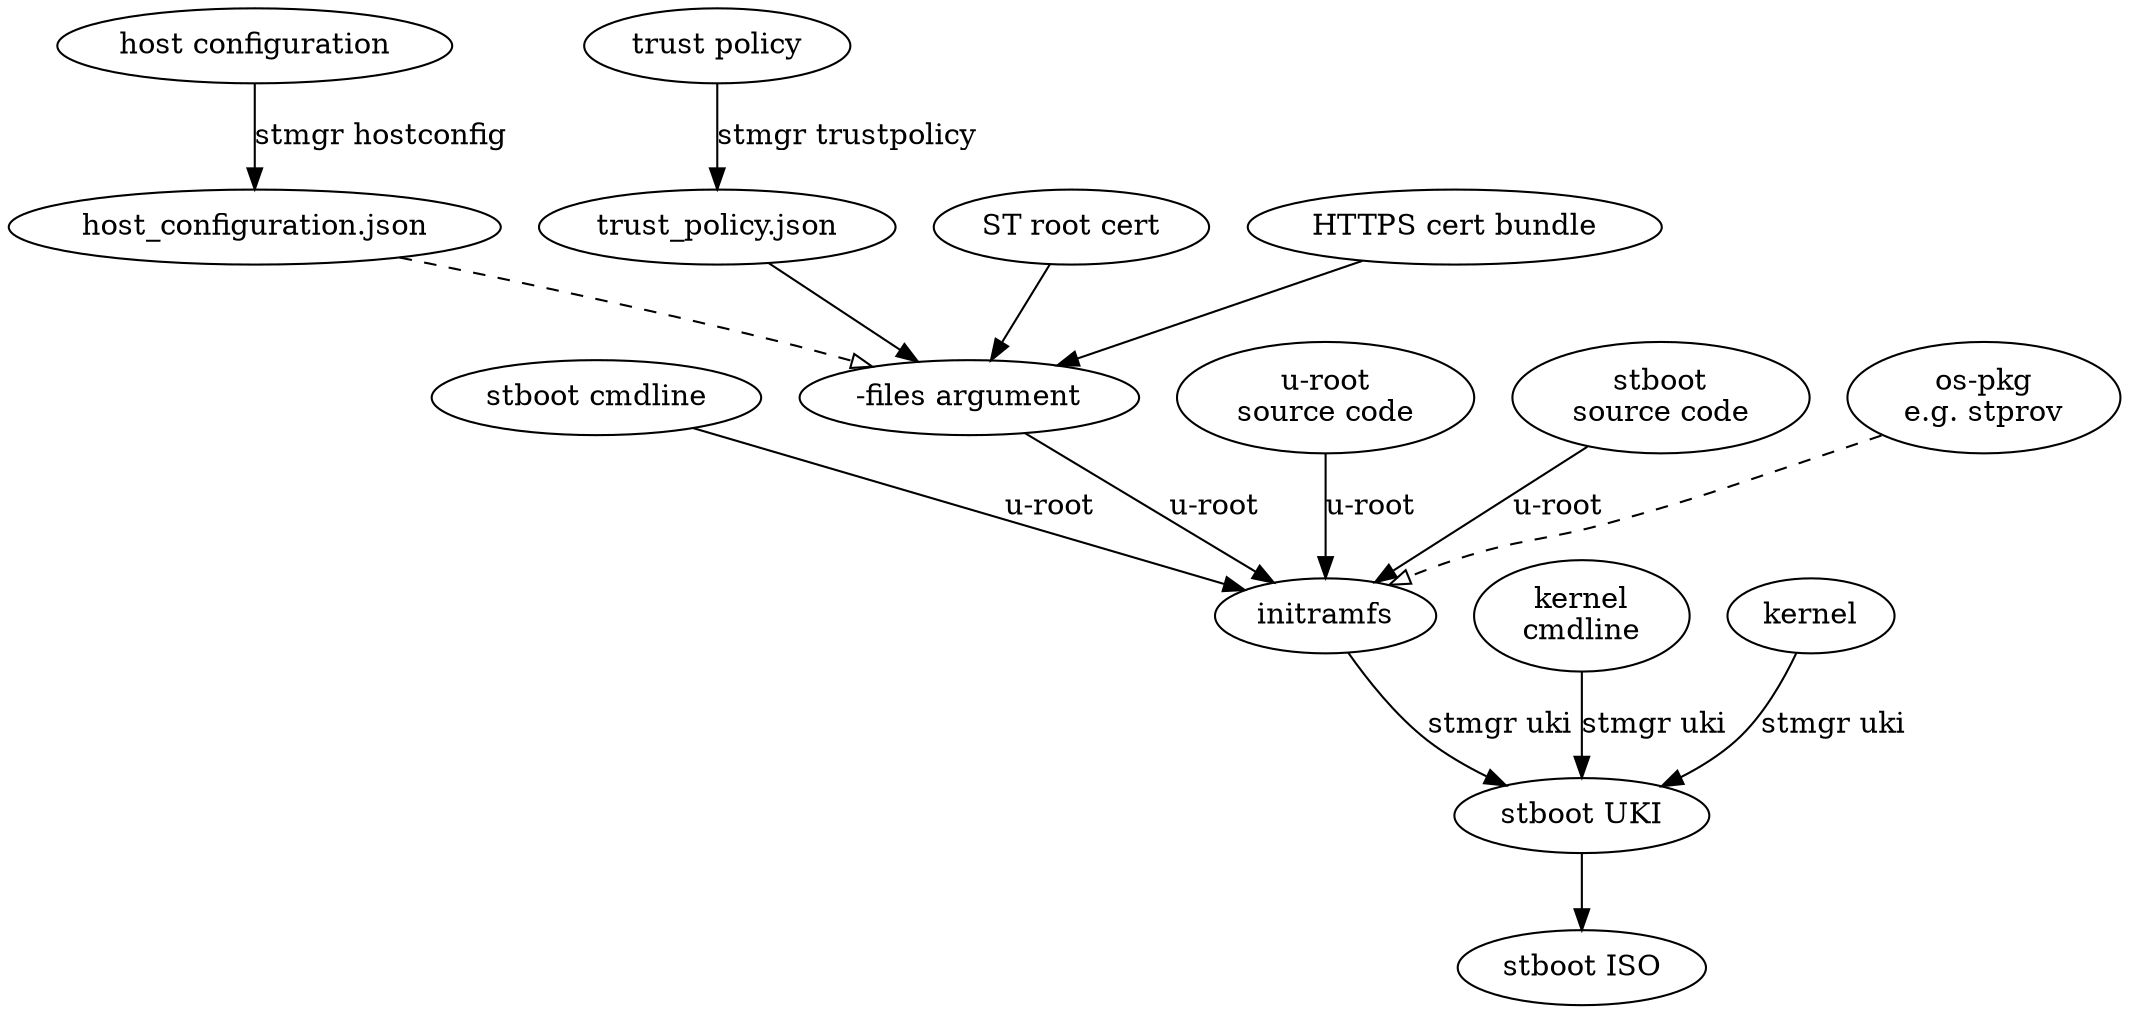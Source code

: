 digraph stboot {
	stboot_cmdline [label="stboot cmdline" tooltip="-loglevel=info"]
	host_config_input [label="host configuration"]
	host_config [label="host_configuration.json"]
	trust_policy_input [label="trust policy"]
	trust_policy [label="trust_policy.json"]
	stboot_efi [label="stboot UKI"]
	stboot_iso [label="stboot ISO"]
	uroot_input_files [label="-files argument"]
	uroot_src [label="u-root\nsource code"]
	stboot_src [label="stboot\nsource code"]
	os_pkg [label="os-pkg\ne.g. stprov"]
	kernel_cmdline [label="kernel\ncmdline"]
	signing_root_cert [label="ST root cert"]
	https_root_cert [label="HTTPS cert bundle"]

	{kernel kernel_cmdline initramfs} -> {stboot_efi} [label="stmgr uki"]
	{stboot_efi} -> {stboot_iso}
	{uroot_src uroot_input_files stboot_src stboot_cmdline} -> {initramfs} [label="u-root"]
	{os_pkg} -> {initramfs} [style="dashed" arrowhead="empty"]
	{host_config_input} -> {host_config} [label="stmgr hostconfig"]
	{trust_policy_input} -> {trust_policy} [label="stmgr trustpolicy"]
	{https_root_cert signing_root_cert trust_policy} -> {uroot_input_files}
	{host_config} -> {uroot_input_files} [style="dashed" arrowhead="empty"]
}
